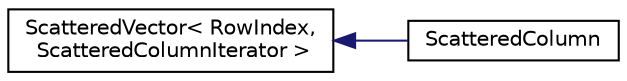 digraph "Graphical Class Hierarchy"
{
 // LATEX_PDF_SIZE
  edge [fontname="Helvetica",fontsize="10",labelfontname="Helvetica",labelfontsize="10"];
  node [fontname="Helvetica",fontsize="10",shape=record];
  rankdir="LR";
  Node0 [label="ScatteredVector\< RowIndex,\l ScatteredColumnIterator \>",height=0.2,width=0.4,color="black", fillcolor="white", style="filled",URL="$structoperations__research_1_1glop_1_1_scattered_vector.html",tooltip=" "];
  Node0 -> Node1 [dir="back",color="midnightblue",fontsize="10",style="solid",fontname="Helvetica"];
  Node1 [label="ScatteredColumn",height=0.2,width=0.4,color="black", fillcolor="white", style="filled",URL="$structoperations__research_1_1glop_1_1_scattered_column.html",tooltip=" "];
}

